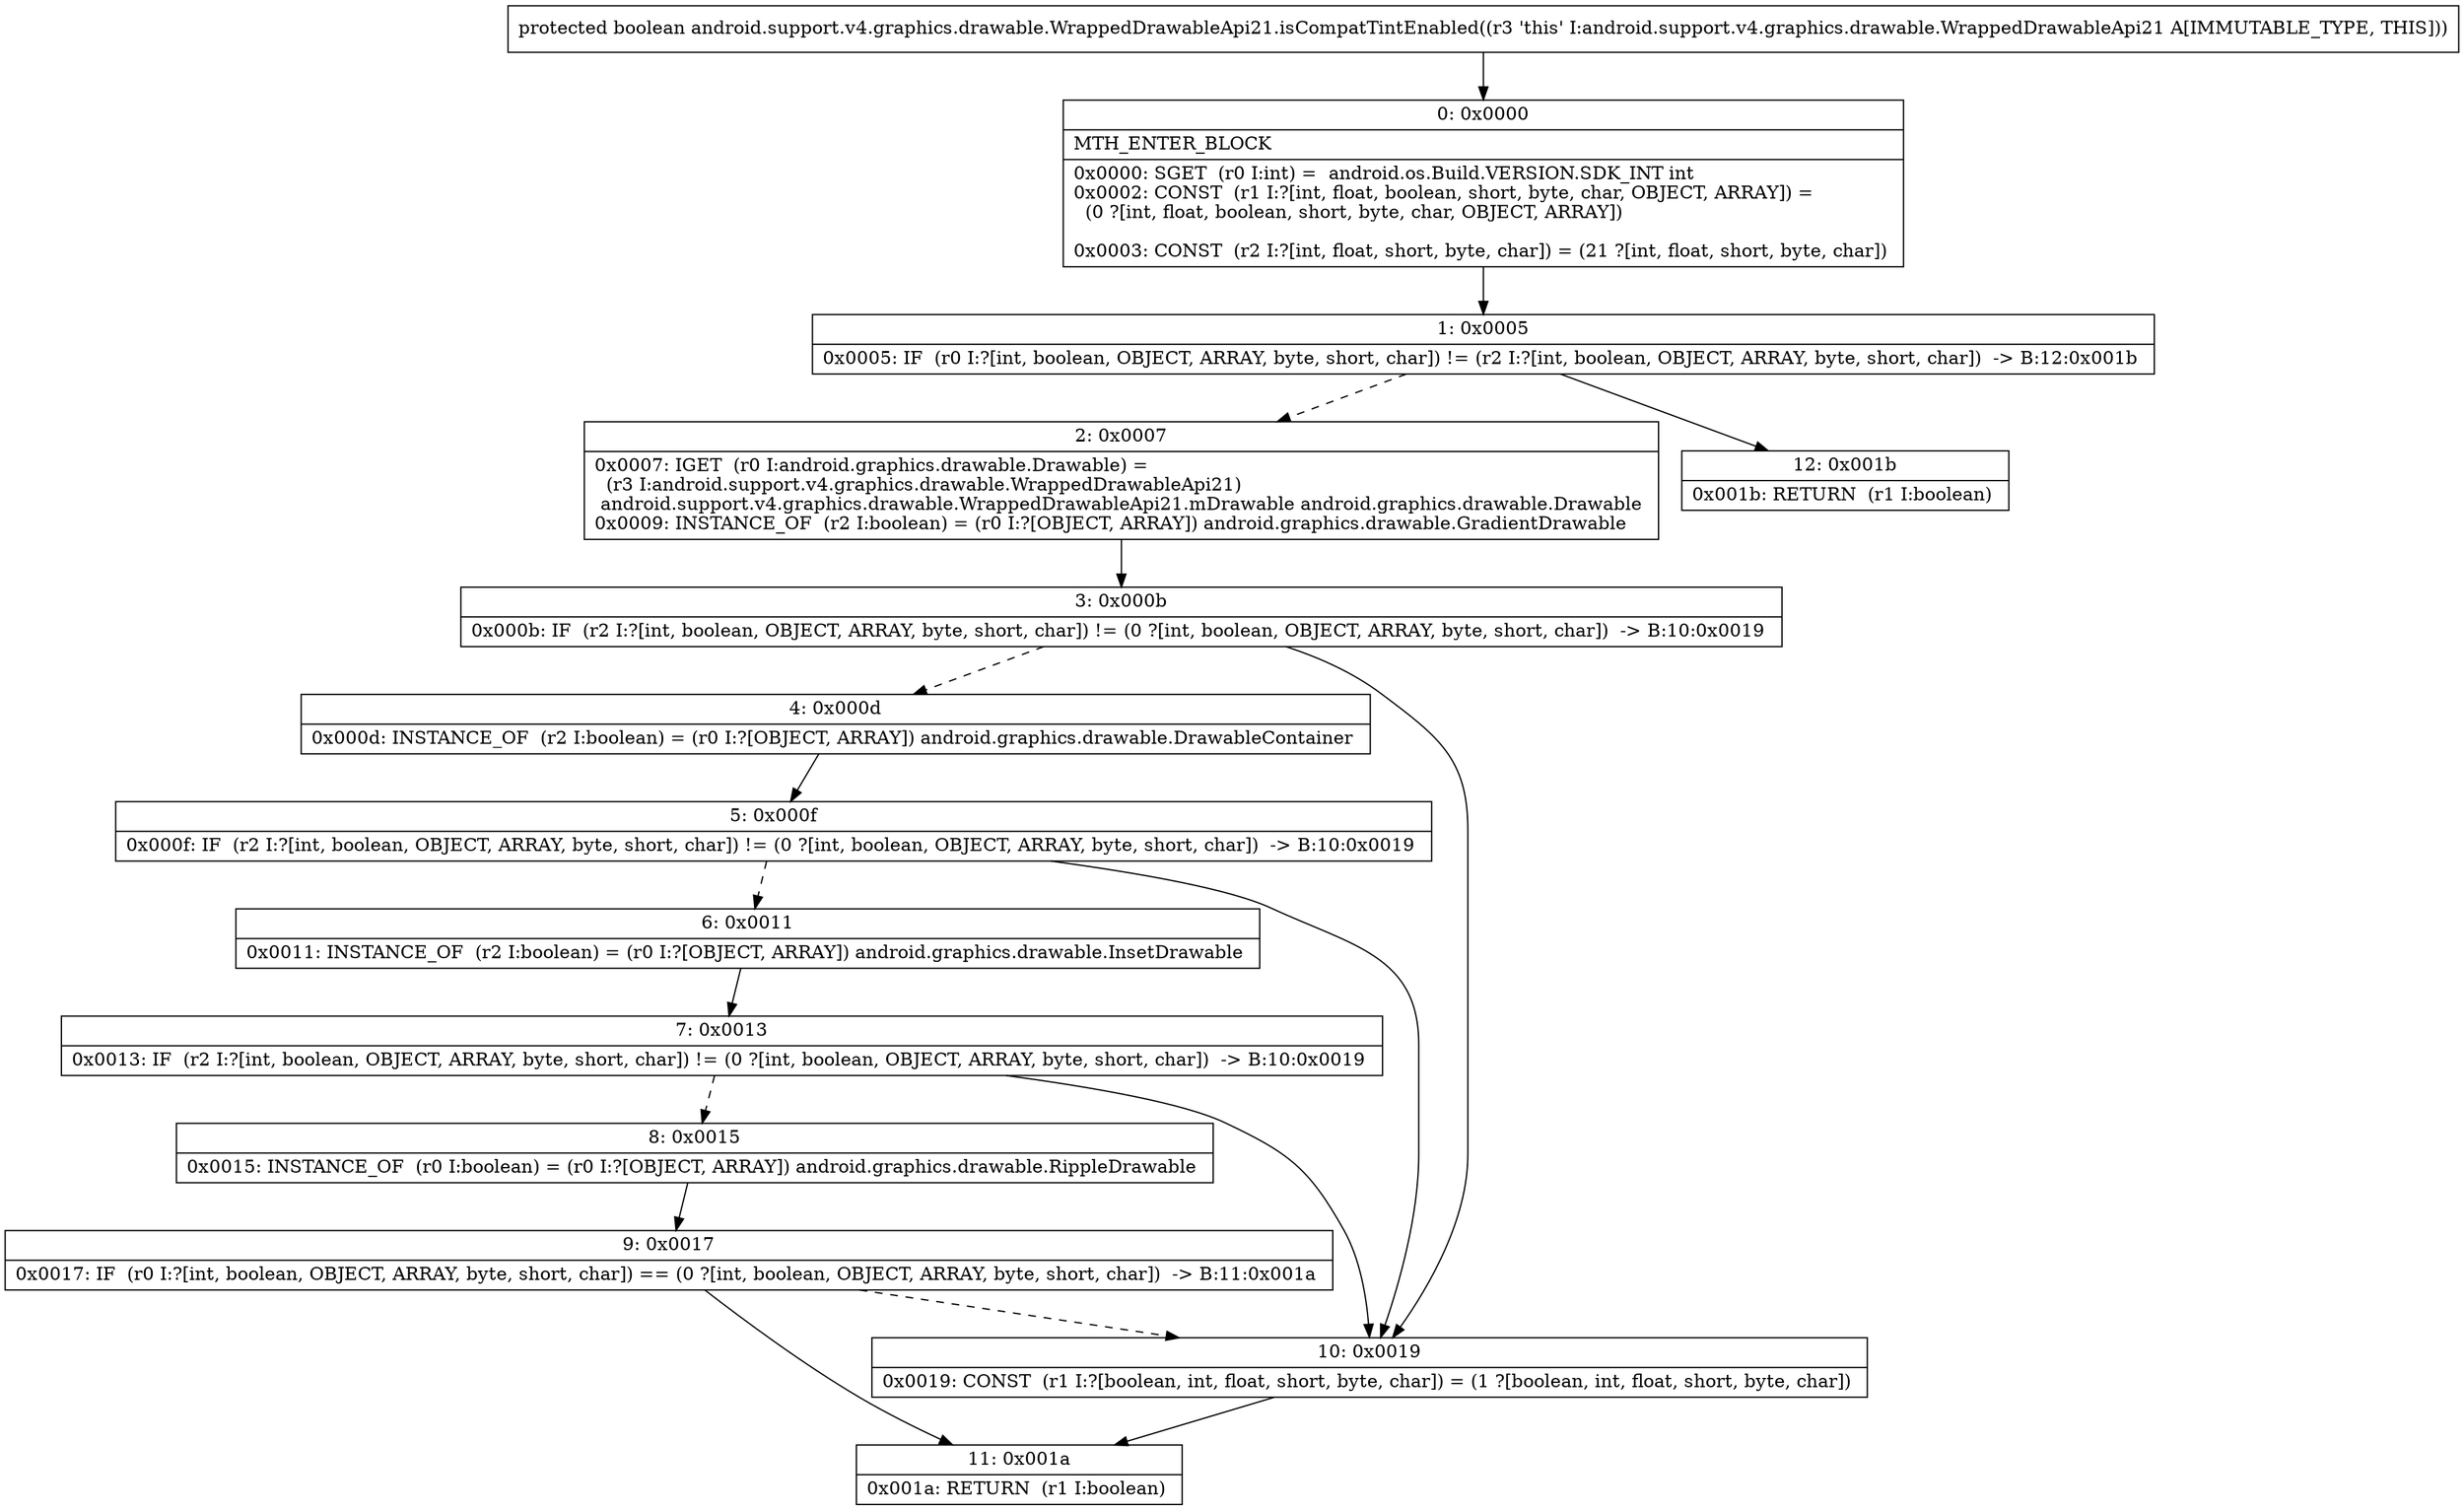 digraph "CFG forandroid.support.v4.graphics.drawable.WrappedDrawableApi21.isCompatTintEnabled()Z" {
Node_0 [shape=record,label="{0\:\ 0x0000|MTH_ENTER_BLOCK\l|0x0000: SGET  (r0 I:int) =  android.os.Build.VERSION.SDK_INT int \l0x0002: CONST  (r1 I:?[int, float, boolean, short, byte, char, OBJECT, ARRAY]) = \l  (0 ?[int, float, boolean, short, byte, char, OBJECT, ARRAY])\l \l0x0003: CONST  (r2 I:?[int, float, short, byte, char]) = (21 ?[int, float, short, byte, char]) \l}"];
Node_1 [shape=record,label="{1\:\ 0x0005|0x0005: IF  (r0 I:?[int, boolean, OBJECT, ARRAY, byte, short, char]) != (r2 I:?[int, boolean, OBJECT, ARRAY, byte, short, char])  \-\> B:12:0x001b \l}"];
Node_2 [shape=record,label="{2\:\ 0x0007|0x0007: IGET  (r0 I:android.graphics.drawable.Drawable) = \l  (r3 I:android.support.v4.graphics.drawable.WrappedDrawableApi21)\l android.support.v4.graphics.drawable.WrappedDrawableApi21.mDrawable android.graphics.drawable.Drawable \l0x0009: INSTANCE_OF  (r2 I:boolean) = (r0 I:?[OBJECT, ARRAY]) android.graphics.drawable.GradientDrawable \l}"];
Node_3 [shape=record,label="{3\:\ 0x000b|0x000b: IF  (r2 I:?[int, boolean, OBJECT, ARRAY, byte, short, char]) != (0 ?[int, boolean, OBJECT, ARRAY, byte, short, char])  \-\> B:10:0x0019 \l}"];
Node_4 [shape=record,label="{4\:\ 0x000d|0x000d: INSTANCE_OF  (r2 I:boolean) = (r0 I:?[OBJECT, ARRAY]) android.graphics.drawable.DrawableContainer \l}"];
Node_5 [shape=record,label="{5\:\ 0x000f|0x000f: IF  (r2 I:?[int, boolean, OBJECT, ARRAY, byte, short, char]) != (0 ?[int, boolean, OBJECT, ARRAY, byte, short, char])  \-\> B:10:0x0019 \l}"];
Node_6 [shape=record,label="{6\:\ 0x0011|0x0011: INSTANCE_OF  (r2 I:boolean) = (r0 I:?[OBJECT, ARRAY]) android.graphics.drawable.InsetDrawable \l}"];
Node_7 [shape=record,label="{7\:\ 0x0013|0x0013: IF  (r2 I:?[int, boolean, OBJECT, ARRAY, byte, short, char]) != (0 ?[int, boolean, OBJECT, ARRAY, byte, short, char])  \-\> B:10:0x0019 \l}"];
Node_8 [shape=record,label="{8\:\ 0x0015|0x0015: INSTANCE_OF  (r0 I:boolean) = (r0 I:?[OBJECT, ARRAY]) android.graphics.drawable.RippleDrawable \l}"];
Node_9 [shape=record,label="{9\:\ 0x0017|0x0017: IF  (r0 I:?[int, boolean, OBJECT, ARRAY, byte, short, char]) == (0 ?[int, boolean, OBJECT, ARRAY, byte, short, char])  \-\> B:11:0x001a \l}"];
Node_10 [shape=record,label="{10\:\ 0x0019|0x0019: CONST  (r1 I:?[boolean, int, float, short, byte, char]) = (1 ?[boolean, int, float, short, byte, char]) \l}"];
Node_11 [shape=record,label="{11\:\ 0x001a|0x001a: RETURN  (r1 I:boolean) \l}"];
Node_12 [shape=record,label="{12\:\ 0x001b|0x001b: RETURN  (r1 I:boolean) \l}"];
MethodNode[shape=record,label="{protected boolean android.support.v4.graphics.drawable.WrappedDrawableApi21.isCompatTintEnabled((r3 'this' I:android.support.v4.graphics.drawable.WrappedDrawableApi21 A[IMMUTABLE_TYPE, THIS])) }"];
MethodNode -> Node_0;
Node_0 -> Node_1;
Node_1 -> Node_2[style=dashed];
Node_1 -> Node_12;
Node_2 -> Node_3;
Node_3 -> Node_4[style=dashed];
Node_3 -> Node_10;
Node_4 -> Node_5;
Node_5 -> Node_6[style=dashed];
Node_5 -> Node_10;
Node_6 -> Node_7;
Node_7 -> Node_8[style=dashed];
Node_7 -> Node_10;
Node_8 -> Node_9;
Node_9 -> Node_10[style=dashed];
Node_9 -> Node_11;
Node_10 -> Node_11;
}

